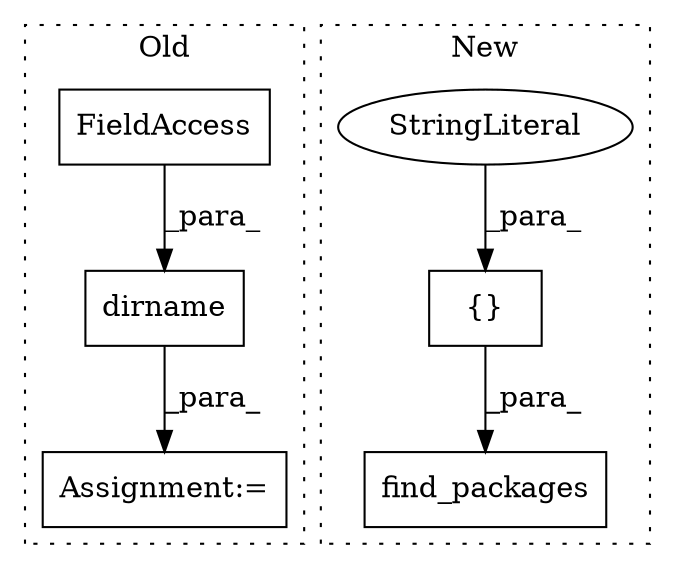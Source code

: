 digraph G {
subgraph cluster0 {
1 [label="dirname" a="32" s="666,682" l="8,1" shape="box"];
3 [label="Assignment:=" a="7" s="644" l="1" shape="box"];
4 [label="FieldAccess" a="22" s="674" l="8" shape="box"];
label = "Old";
style="dotted";
}
subgraph cluster1 {
2 [label="find_packages" a="32" s="1699,1733" l="14,1" shape="box"];
5 [label="{}" a="4" s="1725,1732" l="1,1" shape="box"];
6 [label="StringLiteral" a="45" s="1726" l="6" shape="ellipse"];
label = "New";
style="dotted";
}
1 -> 3 [label="_para_"];
4 -> 1 [label="_para_"];
5 -> 2 [label="_para_"];
6 -> 5 [label="_para_"];
}